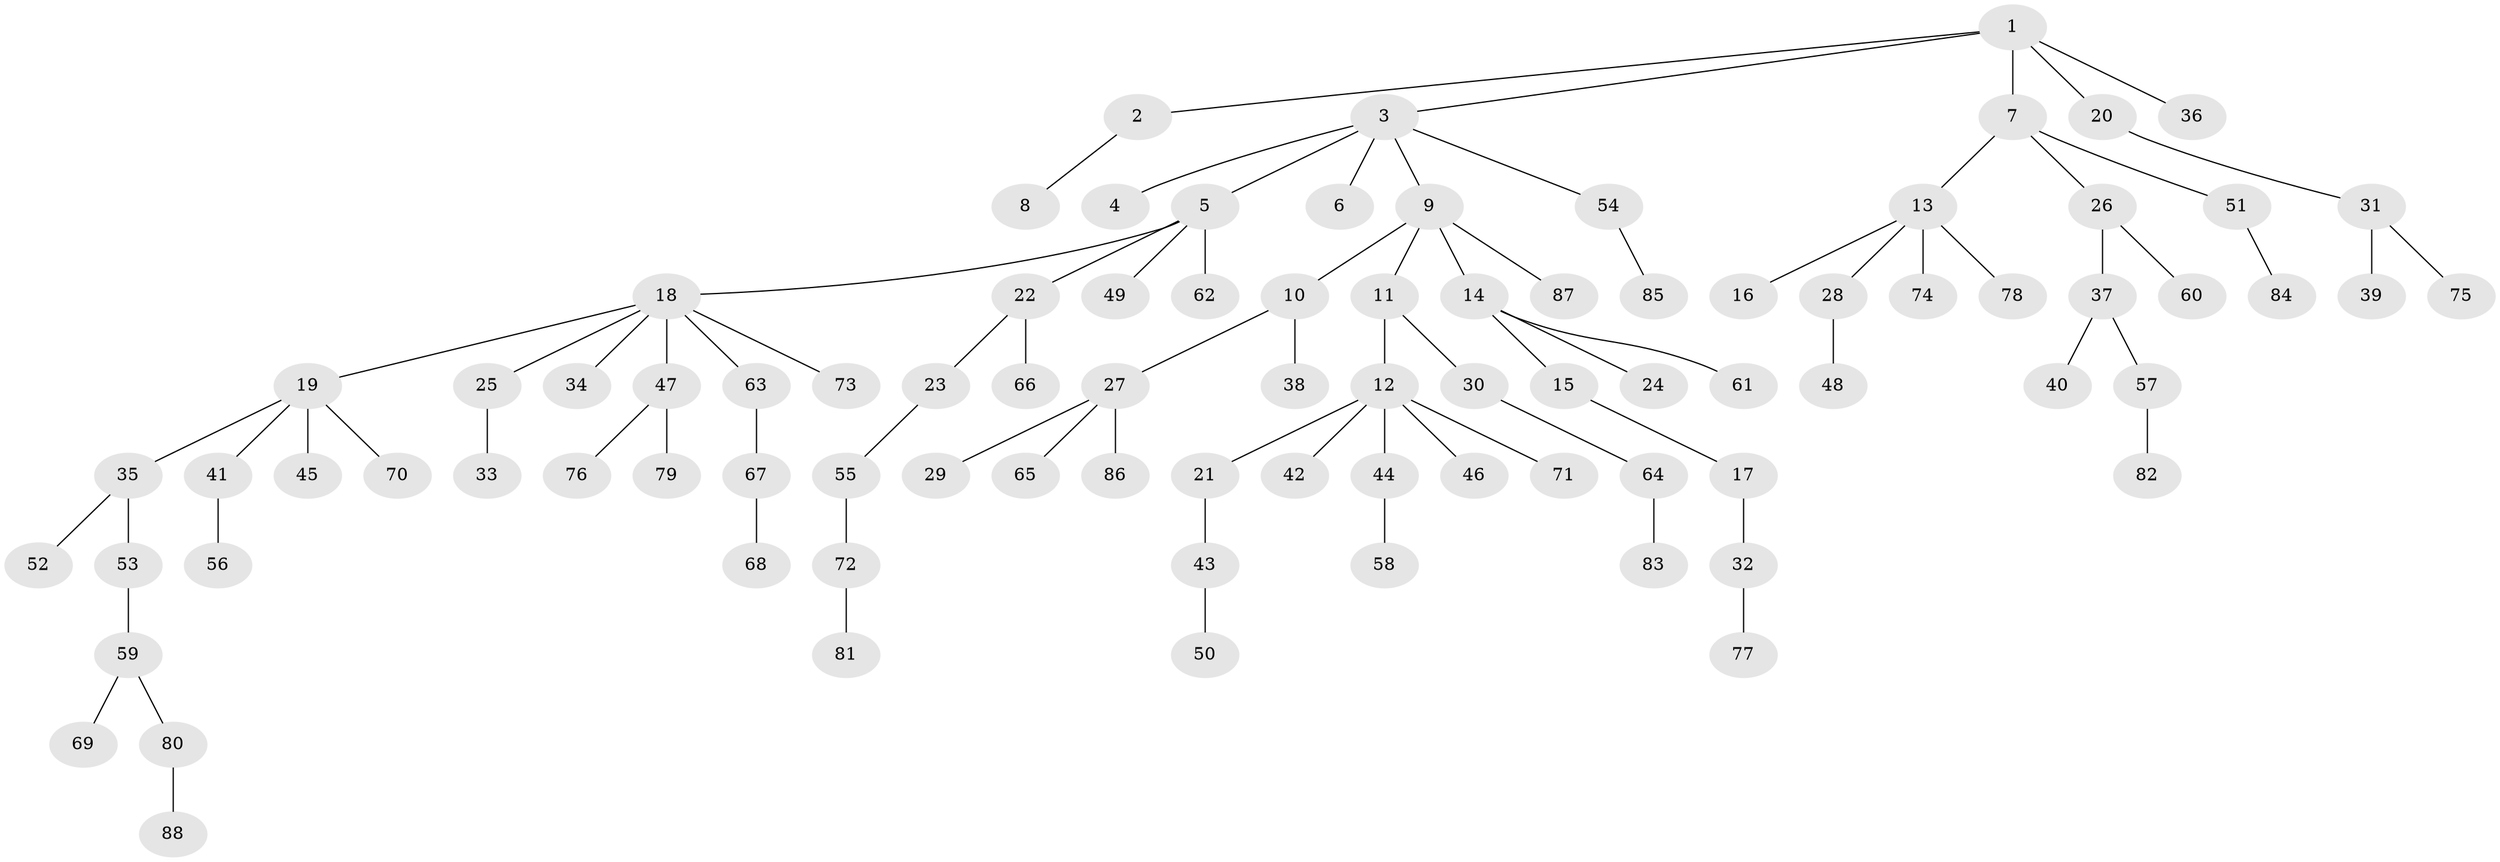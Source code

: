 // Generated by graph-tools (version 1.1) at 2025/53/03/09/25 04:53:05]
// undirected, 88 vertices, 87 edges
graph export_dot {
graph [start="1"]
  node [color=gray90,style=filled];
  1;
  2;
  3;
  4;
  5;
  6;
  7;
  8;
  9;
  10;
  11;
  12;
  13;
  14;
  15;
  16;
  17;
  18;
  19;
  20;
  21;
  22;
  23;
  24;
  25;
  26;
  27;
  28;
  29;
  30;
  31;
  32;
  33;
  34;
  35;
  36;
  37;
  38;
  39;
  40;
  41;
  42;
  43;
  44;
  45;
  46;
  47;
  48;
  49;
  50;
  51;
  52;
  53;
  54;
  55;
  56;
  57;
  58;
  59;
  60;
  61;
  62;
  63;
  64;
  65;
  66;
  67;
  68;
  69;
  70;
  71;
  72;
  73;
  74;
  75;
  76;
  77;
  78;
  79;
  80;
  81;
  82;
  83;
  84;
  85;
  86;
  87;
  88;
  1 -- 2;
  1 -- 3;
  1 -- 7;
  1 -- 20;
  1 -- 36;
  2 -- 8;
  3 -- 4;
  3 -- 5;
  3 -- 6;
  3 -- 9;
  3 -- 54;
  5 -- 18;
  5 -- 22;
  5 -- 49;
  5 -- 62;
  7 -- 13;
  7 -- 26;
  7 -- 51;
  9 -- 10;
  9 -- 11;
  9 -- 14;
  9 -- 87;
  10 -- 27;
  10 -- 38;
  11 -- 12;
  11 -- 30;
  12 -- 21;
  12 -- 42;
  12 -- 44;
  12 -- 46;
  12 -- 71;
  13 -- 16;
  13 -- 28;
  13 -- 74;
  13 -- 78;
  14 -- 15;
  14 -- 24;
  14 -- 61;
  15 -- 17;
  17 -- 32;
  18 -- 19;
  18 -- 25;
  18 -- 34;
  18 -- 47;
  18 -- 63;
  18 -- 73;
  19 -- 35;
  19 -- 41;
  19 -- 45;
  19 -- 70;
  20 -- 31;
  21 -- 43;
  22 -- 23;
  22 -- 66;
  23 -- 55;
  25 -- 33;
  26 -- 37;
  26 -- 60;
  27 -- 29;
  27 -- 65;
  27 -- 86;
  28 -- 48;
  30 -- 64;
  31 -- 39;
  31 -- 75;
  32 -- 77;
  35 -- 52;
  35 -- 53;
  37 -- 40;
  37 -- 57;
  41 -- 56;
  43 -- 50;
  44 -- 58;
  47 -- 76;
  47 -- 79;
  51 -- 84;
  53 -- 59;
  54 -- 85;
  55 -- 72;
  57 -- 82;
  59 -- 69;
  59 -- 80;
  63 -- 67;
  64 -- 83;
  67 -- 68;
  72 -- 81;
  80 -- 88;
}

